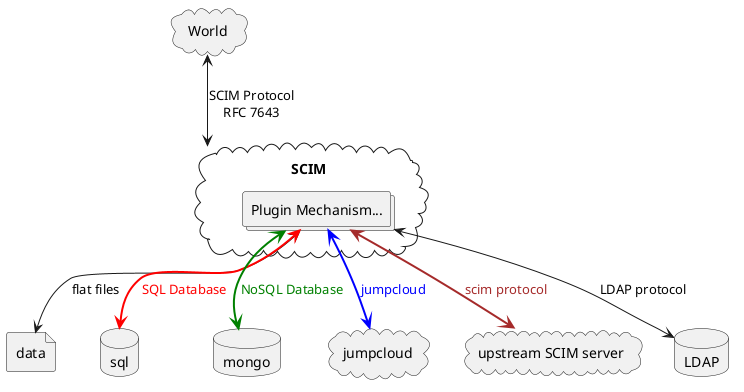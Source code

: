 
@startuml
cloud World

cloud SCIM {
  collections plugin as "Plugin Mechanism..."
}

World <--> SCIM: SCIM Protocol\nRFC 7643

file data
database sql
database mongo
cloud jumpcloud
cloud scim as "upstream SCIM server"
database ldap as "LDAP"

plugin <--> data : flat files
plugin <--> sql #line:red;line.bold;text:red : SQL Database
plugin <--> mongo #green;line.bold;text:green : NoSQL Database
plugin <--> jumpcloud #blue;line.bold;text:blue : jumpcloud
plugin <--> scim #brown;line.bold;text:brown : scim protocol
plugin <--> ldap : LDAP protocol
@enduml

